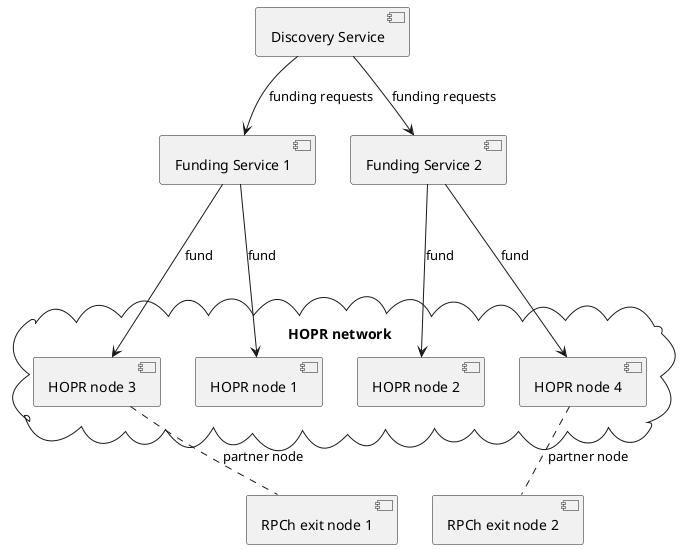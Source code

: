 @startuml

cloud "HOPR network" as hopr {
	together {
		[HOPR node 1] as h1
		[HOPR node 2] as h2
	}
	together {
		[HOPR node 3] as hex1
		[HOPR node 4] as hex2
	}
}

[Discovery Service] as ds

[Funding Service 1] as fs1
[Funding Service 2] as fs2

together {
	[RPCh exit node 1] as ex1
	[RPCh exit node 2] as ex2
}

ds --> fs1 : funding requests
ds --> fs2 : funding requests

fs1 --> h1 : fund
fs2 --> h2 : fund

fs1 ---> hex1 : fund
fs2 ---> hex2 : fund

ex1 .up. hex1 : partner node
ex2 .up. hex2 : partner node

@enduml
